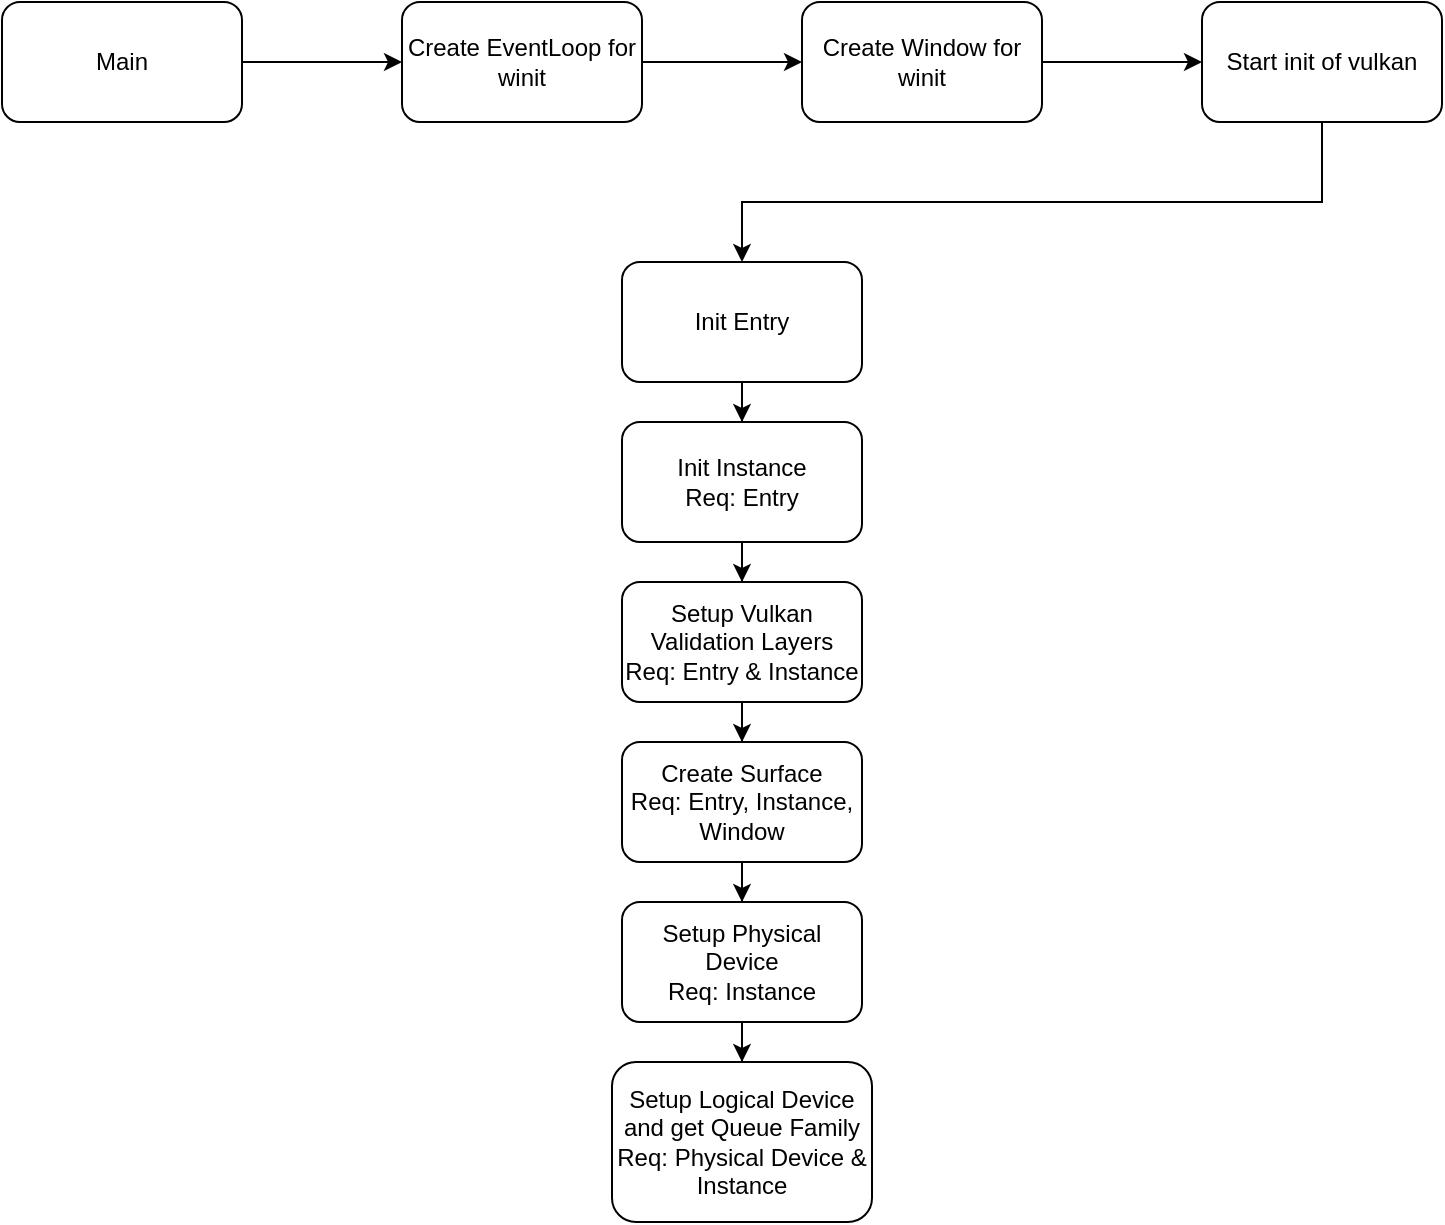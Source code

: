 <mxfile version="13.5.8" type="github">
  <diagram id="C5RBs43oDa-KdzZeNtuy" name="Page-1">
    <mxGraphModel dx="1422" dy="766" grid="1" gridSize="10" guides="1" tooltips="1" connect="1" arrows="1" fold="1" page="1" pageScale="1" pageWidth="827" pageHeight="1169" math="0" shadow="0">
      <root>
        <mxCell id="WIyWlLk6GJQsqaUBKTNV-0" />
        <mxCell id="WIyWlLk6GJQsqaUBKTNV-1" parent="WIyWlLk6GJQsqaUBKTNV-0" />
        <mxCell id="Qgol551jgnQLZ_fPhxWo-4" value="" style="edgeStyle=orthogonalEdgeStyle;rounded=0;orthogonalLoop=1;jettySize=auto;html=1;" edge="1" parent="WIyWlLk6GJQsqaUBKTNV-1" source="Qgol551jgnQLZ_fPhxWo-2" target="Qgol551jgnQLZ_fPhxWo-3">
          <mxGeometry relative="1" as="geometry" />
        </mxCell>
        <mxCell id="Qgol551jgnQLZ_fPhxWo-2" value="Main" style="rounded=1;whiteSpace=wrap;html=1;" vertex="1" parent="WIyWlLk6GJQsqaUBKTNV-1">
          <mxGeometry x="50" y="40" width="120" height="60" as="geometry" />
        </mxCell>
        <mxCell id="Qgol551jgnQLZ_fPhxWo-6" value="" style="edgeStyle=orthogonalEdgeStyle;rounded=0;orthogonalLoop=1;jettySize=auto;html=1;" edge="1" parent="WIyWlLk6GJQsqaUBKTNV-1" source="Qgol551jgnQLZ_fPhxWo-3" target="Qgol551jgnQLZ_fPhxWo-5">
          <mxGeometry relative="1" as="geometry" />
        </mxCell>
        <mxCell id="Qgol551jgnQLZ_fPhxWo-3" value="Create EventLoop for winit" style="whiteSpace=wrap;html=1;rounded=1;" vertex="1" parent="WIyWlLk6GJQsqaUBKTNV-1">
          <mxGeometry x="250" y="40" width="120" height="60" as="geometry" />
        </mxCell>
        <mxCell id="Qgol551jgnQLZ_fPhxWo-8" value="" style="edgeStyle=orthogonalEdgeStyle;rounded=0;orthogonalLoop=1;jettySize=auto;html=1;" edge="1" parent="WIyWlLk6GJQsqaUBKTNV-1" source="Qgol551jgnQLZ_fPhxWo-5" target="Qgol551jgnQLZ_fPhxWo-7">
          <mxGeometry relative="1" as="geometry" />
        </mxCell>
        <mxCell id="Qgol551jgnQLZ_fPhxWo-5" value="Create Window for winit" style="whiteSpace=wrap;html=1;rounded=1;" vertex="1" parent="WIyWlLk6GJQsqaUBKTNV-1">
          <mxGeometry x="450" y="40" width="120" height="60" as="geometry" />
        </mxCell>
        <mxCell id="Qgol551jgnQLZ_fPhxWo-10" value="" style="edgeStyle=orthogonalEdgeStyle;rounded=0;orthogonalLoop=1;jettySize=auto;html=1;" edge="1" parent="WIyWlLk6GJQsqaUBKTNV-1" source="Qgol551jgnQLZ_fPhxWo-7" target="Qgol551jgnQLZ_fPhxWo-9">
          <mxGeometry relative="1" as="geometry">
            <Array as="points">
              <mxPoint x="710" y="140" />
              <mxPoint x="420" y="140" />
            </Array>
          </mxGeometry>
        </mxCell>
        <mxCell id="Qgol551jgnQLZ_fPhxWo-7" value="Start init of vulkan " style="whiteSpace=wrap;html=1;rounded=1;" vertex="1" parent="WIyWlLk6GJQsqaUBKTNV-1">
          <mxGeometry x="650" y="40" width="120" height="60" as="geometry" />
        </mxCell>
        <mxCell id="Qgol551jgnQLZ_fPhxWo-13" value="" style="edgeStyle=orthogonalEdgeStyle;rounded=0;orthogonalLoop=1;jettySize=auto;html=1;" edge="1" parent="WIyWlLk6GJQsqaUBKTNV-1" source="Qgol551jgnQLZ_fPhxWo-9" target="Qgol551jgnQLZ_fPhxWo-12">
          <mxGeometry relative="1" as="geometry" />
        </mxCell>
        <mxCell id="Qgol551jgnQLZ_fPhxWo-9" value="&lt;div&gt;Init Entry&lt;/div&gt;" style="whiteSpace=wrap;html=1;rounded=1;" vertex="1" parent="WIyWlLk6GJQsqaUBKTNV-1">
          <mxGeometry x="360" y="170" width="120" height="60" as="geometry" />
        </mxCell>
        <mxCell id="Qgol551jgnQLZ_fPhxWo-15" value="" style="edgeStyle=orthogonalEdgeStyle;rounded=0;orthogonalLoop=1;jettySize=auto;html=1;" edge="1" parent="WIyWlLk6GJQsqaUBKTNV-1" source="Qgol551jgnQLZ_fPhxWo-12" target="Qgol551jgnQLZ_fPhxWo-14">
          <mxGeometry relative="1" as="geometry" />
        </mxCell>
        <mxCell id="Qgol551jgnQLZ_fPhxWo-12" value="&lt;div&gt;Init Instance&lt;/div&gt;&lt;div&gt;Req: Entry&lt;br&gt;&lt;/div&gt;" style="whiteSpace=wrap;html=1;rounded=1;" vertex="1" parent="WIyWlLk6GJQsqaUBKTNV-1">
          <mxGeometry x="360" y="250" width="120" height="60" as="geometry" />
        </mxCell>
        <mxCell id="Qgol551jgnQLZ_fPhxWo-17" value="" style="edgeStyle=orthogonalEdgeStyle;rounded=0;orthogonalLoop=1;jettySize=auto;html=1;" edge="1" parent="WIyWlLk6GJQsqaUBKTNV-1" source="Qgol551jgnQLZ_fPhxWo-14" target="Qgol551jgnQLZ_fPhxWo-16">
          <mxGeometry relative="1" as="geometry" />
        </mxCell>
        <mxCell id="Qgol551jgnQLZ_fPhxWo-14" value="&lt;div&gt;Setup Vulkan Validation Layers&lt;/div&gt;&lt;div&gt;Req: Entry &amp;amp; Instance&lt;br&gt;&lt;/div&gt;" style="whiteSpace=wrap;html=1;rounded=1;" vertex="1" parent="WIyWlLk6GJQsqaUBKTNV-1">
          <mxGeometry x="360" y="330" width="120" height="60" as="geometry" />
        </mxCell>
        <mxCell id="Qgol551jgnQLZ_fPhxWo-19" value="" style="edgeStyle=orthogonalEdgeStyle;rounded=0;orthogonalLoop=1;jettySize=auto;html=1;" edge="1" parent="WIyWlLk6GJQsqaUBKTNV-1" source="Qgol551jgnQLZ_fPhxWo-16" target="Qgol551jgnQLZ_fPhxWo-18">
          <mxGeometry relative="1" as="geometry" />
        </mxCell>
        <mxCell id="Qgol551jgnQLZ_fPhxWo-16" value="&lt;div&gt;Create Surface&lt;/div&gt;&lt;div&gt;Req: Entry, Instance, Window&lt;br&gt;&lt;/div&gt;" style="whiteSpace=wrap;html=1;rounded=1;" vertex="1" parent="WIyWlLk6GJQsqaUBKTNV-1">
          <mxGeometry x="360" y="410" width="120" height="60" as="geometry" />
        </mxCell>
        <mxCell id="Qgol551jgnQLZ_fPhxWo-21" value="" style="edgeStyle=orthogonalEdgeStyle;rounded=0;orthogonalLoop=1;jettySize=auto;html=1;" edge="1" parent="WIyWlLk6GJQsqaUBKTNV-1" source="Qgol551jgnQLZ_fPhxWo-18" target="Qgol551jgnQLZ_fPhxWo-20">
          <mxGeometry relative="1" as="geometry" />
        </mxCell>
        <mxCell id="Qgol551jgnQLZ_fPhxWo-18" value="&lt;div&gt;Setup Physical Device&lt;/div&gt;&lt;div&gt;Req: Instance&lt;br&gt;&lt;/div&gt;" style="whiteSpace=wrap;html=1;rounded=1;" vertex="1" parent="WIyWlLk6GJQsqaUBKTNV-1">
          <mxGeometry x="360" y="490" width="120" height="60" as="geometry" />
        </mxCell>
        <mxCell id="Qgol551jgnQLZ_fPhxWo-20" value="&lt;div&gt;Setup Logical Device and get Queue Family&lt;br&gt;&lt;/div&gt;&lt;div&gt;Req: Physical Device &amp;amp; Instance&lt;br&gt;&lt;/div&gt;" style="whiteSpace=wrap;html=1;rounded=1;" vertex="1" parent="WIyWlLk6GJQsqaUBKTNV-1">
          <mxGeometry x="355" y="570" width="130" height="80" as="geometry" />
        </mxCell>
      </root>
    </mxGraphModel>
  </diagram>
</mxfile>
